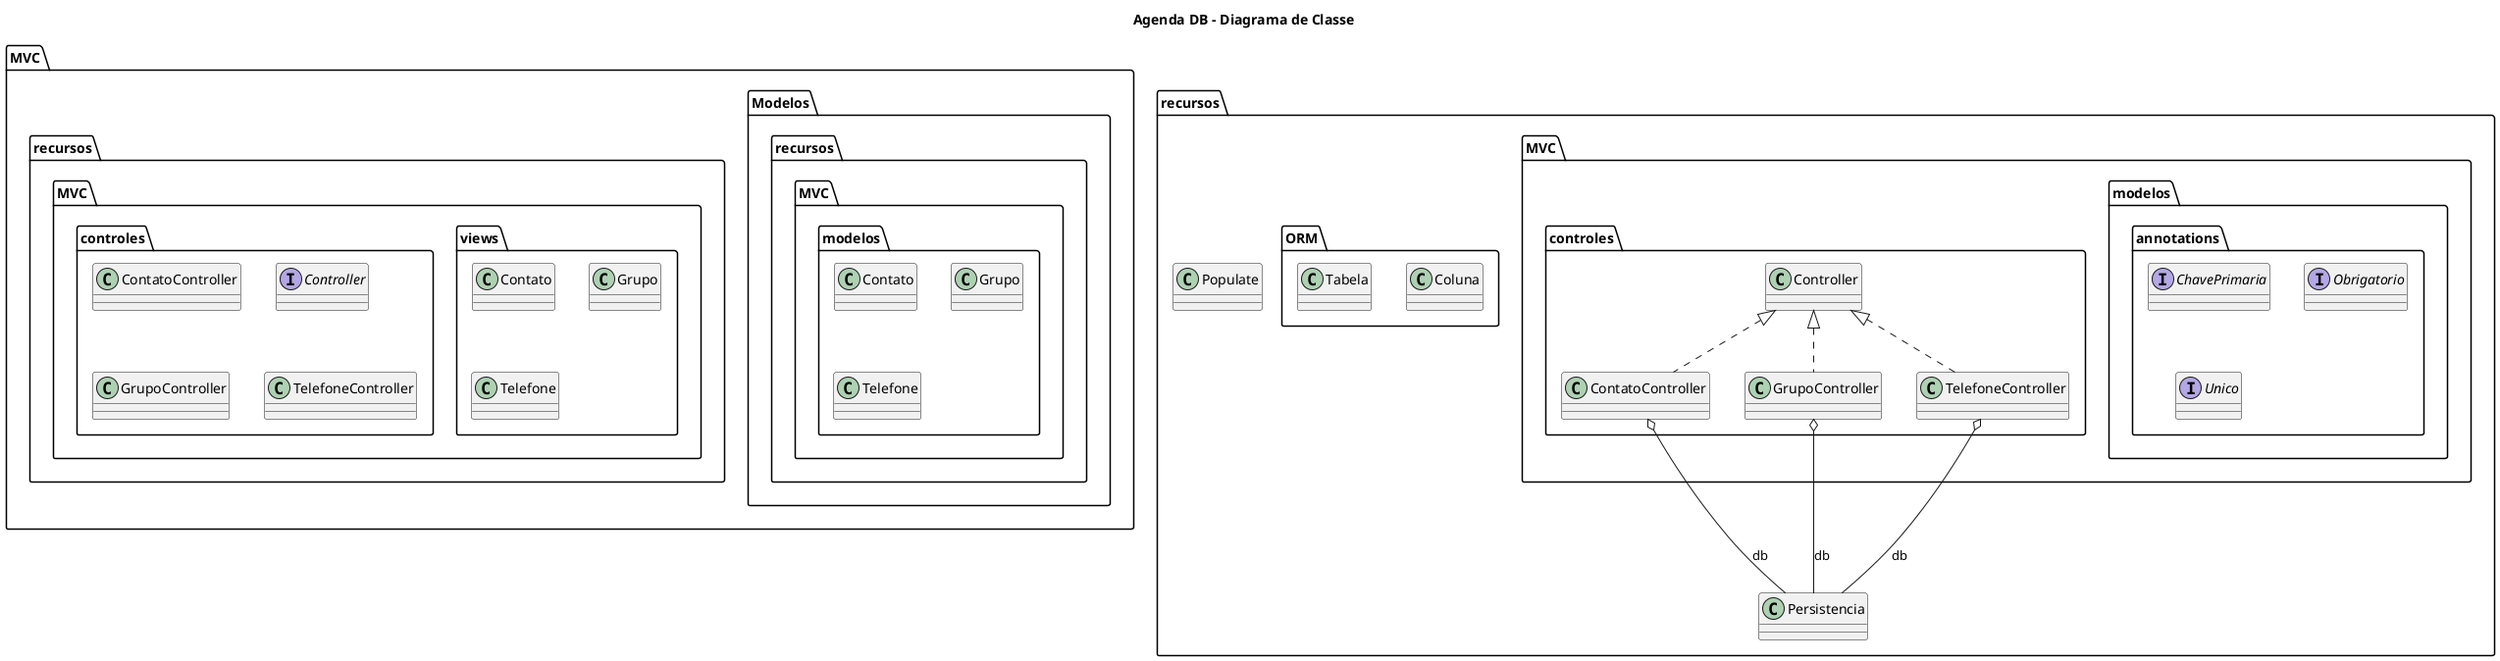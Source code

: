 @startuml

title Agenda DB - Diagrama de Classe

namespace MVC {

'------------ Modelos ------------
namespace Modelos {

    class recursos.MVC.modelos.Contato {
    }
    class recursos.MVC.modelos.Grupo {
    }
    class recursos.MVC.modelos.Telefone {
    }

}

'------------ Views ------------
class recursos.MVC.views.Contato {
}
class recursos.MVC.views.Grupo {
}
class recursos.MVC.views.Telefone {
}

'------------ Controles ------------
class recursos.MVC.controles.ContatoController {
}
interface recursos.MVC.controles.Controller {
}
class recursos.MVC.controles.GrupoController {
}
class recursos.MVC.controles.TelefoneController {
}

}



'------------ Annotations ------------
interface recursos.MVC.modelos.annotations.ChavePrimaria {
}
interface recursos.MVC.modelos.annotations.Obrigatorio {
}
interface recursos.MVC.modelos.annotations.Unico {
}


'------------ ORM ------------
class recursos.ORM.Coluna {
}
class recursos.ORM.Tabela {
}
class recursos.Persistencia {
}
class recursos.Populate {
}



recursos.MVC.controles.ContatoController .up.|> recursos.MVC.controles.Controller
recursos.MVC.controles.ContatoController o-- recursos.Persistencia : db
recursos.MVC.controles.GrupoController .up.|> recursos.MVC.controles.Controller
recursos.MVC.controles.GrupoController o-- recursos.Persistencia : db
recursos.MVC.controles.TelefoneController .up.|> recursos.MVC.controles.Controller
recursos.MVC.controles.TelefoneController o-- recursos.Persistencia : db

@enduml
